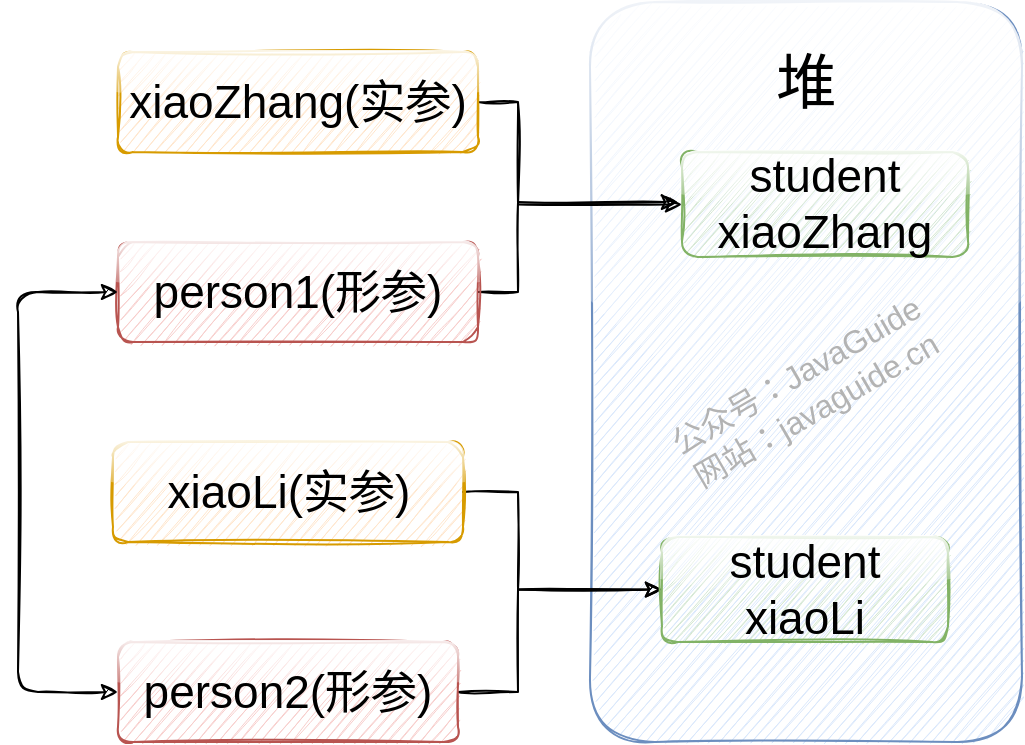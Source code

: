 <mxfile version="13.4.5" type="device"><diagram id="KJUpccsywgqX94dHTPwA" name="Page-1"><mxGraphModel dx="1106" dy="2166" grid="1" gridSize="10" guides="1" tooltips="1" connect="1" arrows="1" fold="1" page="1" pageScale="1" pageWidth="827" pageHeight="1169" math="0" shadow="0"><root><mxCell id="0"/><mxCell id="1" parent="0"/><mxCell id="bZhuFArkW2LyaiNgwJ1O-2" value="" style="rounded=1;whiteSpace=wrap;html=1;glass=1;shadow=0;sketch=1;fillColor=#dae8fc;strokeColor=#6c8ebf;" parent="1" vertex="1"><mxGeometry x="306" y="-200" width="216" height="370" as="geometry"/></mxCell><mxCell id="kTlfn43kKMuxponnTsnT-4" style="edgeStyle=orthogonalEdgeStyle;rounded=0;sketch=1;orthogonalLoop=1;jettySize=auto;html=1;entryX=0;entryY=0.5;entryDx=0;entryDy=0;shadow=0;" edge="1" parent="1" source="bZhuFArkW2LyaiNgwJ1O-4" target="IqyF4V4ni8TGTMV84Kcv-4"><mxGeometry relative="1" as="geometry"><Array as="points"><mxPoint x="270" y="45"/><mxPoint x="270" y="94"/></Array></mxGeometry></mxCell><mxCell id="bZhuFArkW2LyaiNgwJ1O-4" value="&lt;font style=&quot;font-size: 23px&quot;&gt;xiaoLi(实参)&lt;/font&gt;" style="rounded=1;whiteSpace=wrap;html=1;glass=1;shadow=0;sketch=1;fillColor=#ffe6cc;strokeColor=#d79b00;" parent="1" vertex="1"><mxGeometry x="67.5" y="20" width="175" height="50" as="geometry"/></mxCell><mxCell id="kTlfn43kKMuxponnTsnT-2" style="edgeStyle=orthogonalEdgeStyle;rounded=0;sketch=1;orthogonalLoop=1;jettySize=auto;html=1;entryX=0;entryY=0.5;entryDx=0;entryDy=0;shadow=0;" edge="1" parent="1" source="bZhuFArkW2LyaiNgwJ1O-6" target="bZhuFArkW2LyaiNgwJ1O-17"><mxGeometry relative="1" as="geometry"><Array as="points"><mxPoint x="270" y="-150"/><mxPoint x="270" y="-99"/></Array></mxGeometry></mxCell><mxCell id="bZhuFArkW2LyaiNgwJ1O-6" value="&lt;font style=&quot;font-size: 23px&quot;&gt;xiaoZhang(实参)&lt;/font&gt;" style="rounded=1;whiteSpace=wrap;html=1;glass=1;shadow=0;sketch=1;fillColor=#ffe6cc;strokeColor=#d79b00;" parent="1" vertex="1"><mxGeometry x="70" y="-175" width="180" height="50" as="geometry"/></mxCell><mxCell id="bZhuFArkW2LyaiNgwJ1O-7" value="&lt;font style=&quot;font-size: 30px&quot;&gt;堆&lt;/font&gt;" style="text;html=1;strokeColor=none;fillColor=none;align=center;verticalAlign=middle;whiteSpace=wrap;rounded=0;opacity=40;fontSize=19;shadow=0;sketch=1;" parent="1" vertex="1"><mxGeometry x="393.5" y="-170" width="40" height="20" as="geometry"/></mxCell><mxCell id="bZhuFArkW2LyaiNgwJ1O-17" value="&lt;span style=&quot;font-size: 23px&quot;&gt;student&lt;br&gt;xiaoZhang&lt;/span&gt;" style="rounded=1;whiteSpace=wrap;html=1;glass=1;shadow=0;sketch=1;fillColor=#d5e8d4;strokeColor=#82b366;" parent="1" vertex="1"><mxGeometry x="352" y="-125" width="143" height="52.5" as="geometry"/></mxCell><mxCell id="kTlfn43kKMuxponnTsnT-5" style="edgeStyle=orthogonalEdgeStyle;rounded=0;sketch=1;orthogonalLoop=1;jettySize=auto;html=1;entryX=0;entryY=0.5;entryDx=0;entryDy=0;shadow=0;" edge="1" parent="1" source="IqyF4V4ni8TGTMV84Kcv-2" target="IqyF4V4ni8TGTMV84Kcv-4"><mxGeometry relative="1" as="geometry"><Array as="points"><mxPoint x="270" y="145"/><mxPoint x="270" y="94"/></Array></mxGeometry></mxCell><mxCell id="IqyF4V4ni8TGTMV84Kcv-2" value="&lt;span style=&quot;font-size: 23px&quot;&gt;person2(形参)&lt;/span&gt;" style="rounded=1;whiteSpace=wrap;html=1;glass=1;shadow=0;sketch=1;fillColor=#f8cecc;strokeColor=#b85450;" parent="1" vertex="1"><mxGeometry x="70" y="120" width="170" height="50" as="geometry"/></mxCell><mxCell id="kTlfn43kKMuxponnTsnT-3" style="edgeStyle=orthogonalEdgeStyle;rounded=0;sketch=1;orthogonalLoop=1;jettySize=auto;html=1;shadow=0;" edge="1" parent="1" source="IqyF4V4ni8TGTMV84Kcv-3"><mxGeometry relative="1" as="geometry"><mxPoint x="350" y="-100" as="targetPoint"/><Array as="points"><mxPoint x="270" y="-55"/><mxPoint x="270" y="-100"/></Array></mxGeometry></mxCell><mxCell id="IqyF4V4ni8TGTMV84Kcv-3" value="&lt;font style=&quot;font-size: 23px&quot;&gt;person1(形参)&lt;/font&gt;" style="rounded=1;whiteSpace=wrap;html=1;glass=1;shadow=0;sketch=1;fillColor=#f8cecc;strokeColor=#b85450;" parent="1" vertex="1"><mxGeometry x="70" y="-80" width="180" height="50" as="geometry"/></mxCell><mxCell id="IqyF4V4ni8TGTMV84Kcv-4" value="&lt;span style=&quot;font-size: 23px&quot;&gt;student&lt;br&gt;xiaoLi&lt;br&gt;&lt;/span&gt;" style="rounded=1;whiteSpace=wrap;html=1;glass=1;shadow=0;sketch=1;fillColor=#d5e8d4;strokeColor=#82b366;" parent="1" vertex="1"><mxGeometry x="342" y="67.5" width="143" height="52.5" as="geometry"/></mxCell><mxCell id="IqyF4V4ni8TGTMV84Kcv-10" value="" style="endArrow=classic;startArrow=classic;html=1;entryX=0;entryY=0.5;entryDx=0;entryDy=0;exitX=0;exitY=0.5;exitDx=0;exitDy=0;edgeStyle=orthogonalEdgeStyle;shadow=0;sketch=1;" parent="1" source="IqyF4V4ni8TGTMV84Kcv-2" target="IqyF4V4ni8TGTMV84Kcv-3" edge="1"><mxGeometry width="50" height="50" relative="1" as="geometry"><mxPoint x="30" as="sourcePoint"/><mxPoint x="80" y="-50" as="targetPoint"/><Array as="points"><mxPoint x="20" y="145"/><mxPoint x="20" y="-55"/></Array></mxGeometry></mxCell><mxCell id="kTlfn43kKMuxponnTsnT-1" value="公众号：JavaGuide&lt;br style=&quot;font-size: 16px&quot;&gt;网站：javaguide.cn" style="text;html=1;strokeColor=none;fillColor=none;align=center;verticalAlign=middle;whiteSpace=wrap;rounded=0;labelBackgroundColor=none;fontSize=16;fontColor=#B3B3B3;rotation=-30;sketch=1;shadow=0;" vertex="1" parent="1"><mxGeometry x="324" y="-10" width="180" height="10" as="geometry"/></mxCell></root></mxGraphModel></diagram></mxfile>
